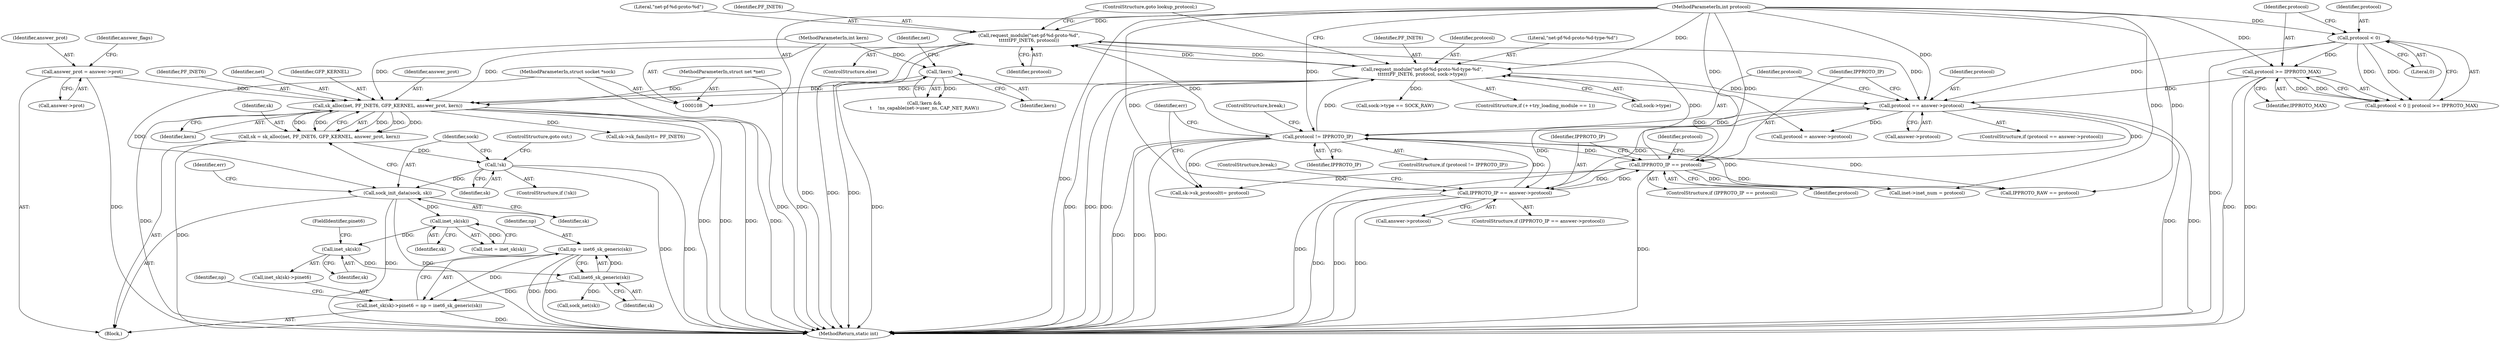 digraph "0_linux_79462ad02e861803b3840cc782248c7359451cd9_2@pointer" {
"1000349" [label="(Call,np = inet6_sk_generic(sk))"];
"1000351" [label="(Call,inet6_sk_generic(sk))"];
"1000346" [label="(Call,inet_sk(sk))"];
"1000288" [label="(Call,inet_sk(sk))"];
"1000271" [label="(Call,sock_init_data(sock, sk))"];
"1000110" [label="(MethodParameterIn,struct socket *sock)"];
"1000268" [label="(Call,!sk)"];
"1000259" [label="(Call,sk = sk_alloc(net, PF_INET6, GFP_KERNEL, answer_prot, kern))"];
"1000261" [label="(Call,sk_alloc(net, PF_INET6, GFP_KERNEL, answer_prot, kern))"];
"1000109" [label="(MethodParameterIn,struct net *net)"];
"1000204" [label="(Call,request_module(\"net-pf-%d-proto-%d\",\n\t\t\t\t\t\tPF_INET6, protocol))"];
"1000196" [label="(Call,request_module(\"net-pf-%d-proto-%d-type-%d\",\n\t\t\t\t\t\tPF_INET6, protocol, sock->type))"];
"1000154" [label="(Call,protocol != IPPROTO_IP)"];
"1000147" [label="(Call,protocol == answer->protocol)"];
"1000127" [label="(Call,protocol < 0)"];
"1000111" [label="(MethodParameterIn,int protocol)"];
"1000130" [label="(Call,protocol >= IPPROTO_MAX)"];
"1000172" [label="(Call,IPPROTO_IP == answer->protocol)"];
"1000161" [label="(Call,IPPROTO_IP == protocol)"];
"1000239" [label="(Call,answer_prot = answer->prot)"];
"1000223" [label="(Call,!kern)"];
"1000112" [label="(MethodParameterIn,int kern)"];
"1000344" [label="(Call,inet_sk(sk)->pinet6 = np = inet6_sk_generic(sk))"];
"1000228" [label="(Identifier,net)"];
"1000272" [label="(Identifier,sock)"];
"1000153" [label="(ControlStructure,if (protocol != IPPROTO_IP))"];
"1000330" [label="(Call,sk->sk_protocol\t\t= protocol)"];
"1000155" [label="(Identifier,protocol)"];
"1000267" [label="(ControlStructure,if (!sk))"];
"1000266" [label="(Identifier,kern)"];
"1000177" [label="(ControlStructure,break;)"];
"1000351" [label="(Call,inet6_sk_generic(sk))"];
"1000239" [label="(Call,answer_prot = answer->prot)"];
"1000111" [label="(MethodParameterIn,int protocol)"];
"1000112" [label="(MethodParameterIn,int kern)"];
"1000198" [label="(Identifier,PF_INET6)"];
"1000379" [label="(Call,sock_net(sk))"];
"1000345" [label="(Call,inet_sk(sk)->pinet6)"];
"1000241" [label="(Call,answer->prot)"];
"1000217" [label="(Call,sock->type == SOCK_RAW)"];
"1000166" [label="(Identifier,protocol)"];
"1000350" [label="(Identifier,np)"];
"1000344" [label="(Call,inet_sk(sk)->pinet6 = np = inet6_sk_generic(sk))"];
"1000259" [label="(Call,sk = sk_alloc(net, PF_INET6, GFP_KERNEL, answer_prot, kern))"];
"1000162" [label="(Identifier,IPPROTO_IP)"];
"1000156" [label="(Identifier,IPPROTO_IP)"];
"1000163" [label="(Identifier,protocol)"];
"1000265" [label="(Identifier,answer_prot)"];
"1000261" [label="(Call,sk_alloc(net, PF_INET6, GFP_KERNEL, answer_prot, kern))"];
"1000325" [label="(Call,sk->sk_family\t\t= PF_INET6)"];
"1000203" [label="(ControlStructure,else)"];
"1000312" [label="(Call,IPPROTO_RAW == protocol)"];
"1000346" [label="(Call,inet_sk(sk))"];
"1000129" [label="(Literal,0)"];
"1000147" [label="(Call,protocol == answer->protocol)"];
"1000275" [label="(Identifier,err)"];
"1000240" [label="(Identifier,answer_prot)"];
"1000222" [label="(Call,!kern &&\n\t    !ns_capable(net->user_ns, CAP_NET_RAW))"];
"1000260" [label="(Identifier,sk)"];
"1000128" [label="(Identifier,protocol)"];
"1000207" [label="(Identifier,protocol)"];
"1000126" [label="(Call,protocol < 0 || protocol >= IPPROTO_MAX)"];
"1000199" [label="(Identifier,protocol)"];
"1000263" [label="(Identifier,PF_INET6)"];
"1000132" [label="(Identifier,IPPROTO_MAX)"];
"1000204" [label="(Call,request_module(\"net-pf-%d-proto-%d\",\n\t\t\t\t\t\tPF_INET6, protocol))"];
"1000269" [label="(Identifier,sk)"];
"1000191" [label="(ControlStructure,if (++try_loading_module == 1))"];
"1000171" [label="(ControlStructure,if (IPPROTO_IP == answer->protocol))"];
"1000352" [label="(Identifier,sk)"];
"1000262" [label="(Identifier,net)"];
"1000154" [label="(Call,protocol != IPPROTO_IP)"];
"1000268" [label="(Call,!sk)"];
"1000110" [label="(MethodParameterIn,struct socket *sock)"];
"1000173" [label="(Identifier,IPPROTO_IP)"];
"1000270" [label="(ControlStructure,goto out;)"];
"1000223" [label="(Call,!kern)"];
"1000113" [label="(Block,)"];
"1000206" [label="(Identifier,PF_INET6)"];
"1000347" [label="(Identifier,sk)"];
"1000349" [label="(Call,np = inet6_sk_generic(sk))"];
"1000165" [label="(Call,protocol = answer->protocol)"];
"1000197" [label="(Literal,\"net-pf-%d-proto-%d-type-%d\")"];
"1000149" [label="(Call,answer->protocol)"];
"1000196" [label="(Call,request_module(\"net-pf-%d-proto-%d-type-%d\",\n\t\t\t\t\t\tPF_INET6, protocol, sock->type))"];
"1000127" [label="(Call,protocol < 0)"];
"1000148" [label="(Identifier,protocol)"];
"1000286" [label="(Call,inet = inet_sk(sk))"];
"1000289" [label="(Identifier,sk)"];
"1000146" [label="(ControlStructure,if (protocol == answer->protocol))"];
"1000109" [label="(MethodParameterIn,struct net *net)"];
"1000480" [label="(MethodReturn,static int)"];
"1000157" [label="(ControlStructure,break;)"];
"1000200" [label="(Call,sock->type)"];
"1000348" [label="(FieldIdentifier,pinet6)"];
"1000273" [label="(Identifier,sk)"];
"1000161" [label="(Call,IPPROTO_IP == protocol)"];
"1000160" [label="(ControlStructure,if (IPPROTO_IP == protocol))"];
"1000174" [label="(Call,answer->protocol)"];
"1000355" [label="(Identifier,np)"];
"1000131" [label="(Identifier,protocol)"];
"1000271" [label="(Call,sock_init_data(sock, sk))"];
"1000306" [label="(Call,inet->inet_num = protocol)"];
"1000288" [label="(Call,inet_sk(sk))"];
"1000224" [label="(Identifier,kern)"];
"1000264" [label="(Identifier,GFP_KERNEL)"];
"1000130" [label="(Call,protocol >= IPPROTO_MAX)"];
"1000245" [label="(Identifier,answer_flags)"];
"1000208" [label="(ControlStructure,goto lookup_protocol;)"];
"1000179" [label="(Identifier,err)"];
"1000205" [label="(Literal,\"net-pf-%d-proto-%d\")"];
"1000172" [label="(Call,IPPROTO_IP == answer->protocol)"];
"1000349" -> "1000344"  [label="AST: "];
"1000349" -> "1000351"  [label="CFG: "];
"1000350" -> "1000349"  [label="AST: "];
"1000351" -> "1000349"  [label="AST: "];
"1000344" -> "1000349"  [label="CFG: "];
"1000349" -> "1000480"  [label="DDG: "];
"1000349" -> "1000480"  [label="DDG: "];
"1000349" -> "1000344"  [label="DDG: "];
"1000351" -> "1000349"  [label="DDG: "];
"1000351" -> "1000352"  [label="CFG: "];
"1000352" -> "1000351"  [label="AST: "];
"1000351" -> "1000344"  [label="DDG: "];
"1000346" -> "1000351"  [label="DDG: "];
"1000351" -> "1000379"  [label="DDG: "];
"1000346" -> "1000345"  [label="AST: "];
"1000346" -> "1000347"  [label="CFG: "];
"1000347" -> "1000346"  [label="AST: "];
"1000348" -> "1000346"  [label="CFG: "];
"1000288" -> "1000346"  [label="DDG: "];
"1000288" -> "1000286"  [label="AST: "];
"1000288" -> "1000289"  [label="CFG: "];
"1000289" -> "1000288"  [label="AST: "];
"1000286" -> "1000288"  [label="CFG: "];
"1000288" -> "1000286"  [label="DDG: "];
"1000271" -> "1000288"  [label="DDG: "];
"1000271" -> "1000113"  [label="AST: "];
"1000271" -> "1000273"  [label="CFG: "];
"1000272" -> "1000271"  [label="AST: "];
"1000273" -> "1000271"  [label="AST: "];
"1000275" -> "1000271"  [label="CFG: "];
"1000271" -> "1000480"  [label="DDG: "];
"1000271" -> "1000480"  [label="DDG: "];
"1000110" -> "1000271"  [label="DDG: "];
"1000268" -> "1000271"  [label="DDG: "];
"1000110" -> "1000108"  [label="AST: "];
"1000110" -> "1000480"  [label="DDG: "];
"1000268" -> "1000267"  [label="AST: "];
"1000268" -> "1000269"  [label="CFG: "];
"1000269" -> "1000268"  [label="AST: "];
"1000270" -> "1000268"  [label="CFG: "];
"1000272" -> "1000268"  [label="CFG: "];
"1000268" -> "1000480"  [label="DDG: "];
"1000268" -> "1000480"  [label="DDG: "];
"1000259" -> "1000268"  [label="DDG: "];
"1000259" -> "1000113"  [label="AST: "];
"1000259" -> "1000261"  [label="CFG: "];
"1000260" -> "1000259"  [label="AST: "];
"1000261" -> "1000259"  [label="AST: "];
"1000269" -> "1000259"  [label="CFG: "];
"1000259" -> "1000480"  [label="DDG: "];
"1000261" -> "1000259"  [label="DDG: "];
"1000261" -> "1000259"  [label="DDG: "];
"1000261" -> "1000259"  [label="DDG: "];
"1000261" -> "1000259"  [label="DDG: "];
"1000261" -> "1000259"  [label="DDG: "];
"1000261" -> "1000266"  [label="CFG: "];
"1000262" -> "1000261"  [label="AST: "];
"1000263" -> "1000261"  [label="AST: "];
"1000264" -> "1000261"  [label="AST: "];
"1000265" -> "1000261"  [label="AST: "];
"1000266" -> "1000261"  [label="AST: "];
"1000261" -> "1000480"  [label="DDG: "];
"1000261" -> "1000480"  [label="DDG: "];
"1000261" -> "1000480"  [label="DDG: "];
"1000261" -> "1000480"  [label="DDG: "];
"1000261" -> "1000480"  [label="DDG: "];
"1000109" -> "1000261"  [label="DDG: "];
"1000204" -> "1000261"  [label="DDG: "];
"1000196" -> "1000261"  [label="DDG: "];
"1000239" -> "1000261"  [label="DDG: "];
"1000223" -> "1000261"  [label="DDG: "];
"1000112" -> "1000261"  [label="DDG: "];
"1000261" -> "1000325"  [label="DDG: "];
"1000109" -> "1000108"  [label="AST: "];
"1000109" -> "1000480"  [label="DDG: "];
"1000204" -> "1000203"  [label="AST: "];
"1000204" -> "1000207"  [label="CFG: "];
"1000205" -> "1000204"  [label="AST: "];
"1000206" -> "1000204"  [label="AST: "];
"1000207" -> "1000204"  [label="AST: "];
"1000208" -> "1000204"  [label="CFG: "];
"1000204" -> "1000480"  [label="DDG: "];
"1000204" -> "1000480"  [label="DDG: "];
"1000204" -> "1000147"  [label="DDG: "];
"1000204" -> "1000196"  [label="DDG: "];
"1000196" -> "1000204"  [label="DDG: "];
"1000154" -> "1000204"  [label="DDG: "];
"1000161" -> "1000204"  [label="DDG: "];
"1000111" -> "1000204"  [label="DDG: "];
"1000196" -> "1000191"  [label="AST: "];
"1000196" -> "1000200"  [label="CFG: "];
"1000197" -> "1000196"  [label="AST: "];
"1000198" -> "1000196"  [label="AST: "];
"1000199" -> "1000196"  [label="AST: "];
"1000200" -> "1000196"  [label="AST: "];
"1000208" -> "1000196"  [label="CFG: "];
"1000196" -> "1000480"  [label="DDG: "];
"1000196" -> "1000480"  [label="DDG: "];
"1000196" -> "1000480"  [label="DDG: "];
"1000196" -> "1000147"  [label="DDG: "];
"1000154" -> "1000196"  [label="DDG: "];
"1000161" -> "1000196"  [label="DDG: "];
"1000111" -> "1000196"  [label="DDG: "];
"1000196" -> "1000217"  [label="DDG: "];
"1000154" -> "1000153"  [label="AST: "];
"1000154" -> "1000156"  [label="CFG: "];
"1000155" -> "1000154"  [label="AST: "];
"1000156" -> "1000154"  [label="AST: "];
"1000157" -> "1000154"  [label="CFG: "];
"1000179" -> "1000154"  [label="CFG: "];
"1000154" -> "1000480"  [label="DDG: "];
"1000154" -> "1000480"  [label="DDG: "];
"1000154" -> "1000480"  [label="DDG: "];
"1000147" -> "1000154"  [label="DDG: "];
"1000111" -> "1000154"  [label="DDG: "];
"1000172" -> "1000154"  [label="DDG: "];
"1000154" -> "1000161"  [label="DDG: "];
"1000154" -> "1000306"  [label="DDG: "];
"1000154" -> "1000312"  [label="DDG: "];
"1000154" -> "1000330"  [label="DDG: "];
"1000147" -> "1000146"  [label="AST: "];
"1000147" -> "1000149"  [label="CFG: "];
"1000148" -> "1000147"  [label="AST: "];
"1000149" -> "1000147"  [label="AST: "];
"1000155" -> "1000147"  [label="CFG: "];
"1000162" -> "1000147"  [label="CFG: "];
"1000147" -> "1000480"  [label="DDG: "];
"1000147" -> "1000480"  [label="DDG: "];
"1000127" -> "1000147"  [label="DDG: "];
"1000130" -> "1000147"  [label="DDG: "];
"1000111" -> "1000147"  [label="DDG: "];
"1000172" -> "1000147"  [label="DDG: "];
"1000147" -> "1000161"  [label="DDG: "];
"1000147" -> "1000165"  [label="DDG: "];
"1000147" -> "1000172"  [label="DDG: "];
"1000127" -> "1000126"  [label="AST: "];
"1000127" -> "1000129"  [label="CFG: "];
"1000128" -> "1000127"  [label="AST: "];
"1000129" -> "1000127"  [label="AST: "];
"1000131" -> "1000127"  [label="CFG: "];
"1000126" -> "1000127"  [label="CFG: "];
"1000127" -> "1000480"  [label="DDG: "];
"1000127" -> "1000126"  [label="DDG: "];
"1000127" -> "1000126"  [label="DDG: "];
"1000111" -> "1000127"  [label="DDG: "];
"1000127" -> "1000130"  [label="DDG: "];
"1000111" -> "1000108"  [label="AST: "];
"1000111" -> "1000480"  [label="DDG: "];
"1000111" -> "1000130"  [label="DDG: "];
"1000111" -> "1000161"  [label="DDG: "];
"1000111" -> "1000165"  [label="DDG: "];
"1000111" -> "1000306"  [label="DDG: "];
"1000111" -> "1000312"  [label="DDG: "];
"1000111" -> "1000330"  [label="DDG: "];
"1000130" -> "1000126"  [label="AST: "];
"1000130" -> "1000132"  [label="CFG: "];
"1000131" -> "1000130"  [label="AST: "];
"1000132" -> "1000130"  [label="AST: "];
"1000126" -> "1000130"  [label="CFG: "];
"1000130" -> "1000480"  [label="DDG: "];
"1000130" -> "1000480"  [label="DDG: "];
"1000130" -> "1000126"  [label="DDG: "];
"1000130" -> "1000126"  [label="DDG: "];
"1000172" -> "1000171"  [label="AST: "];
"1000172" -> "1000174"  [label="CFG: "];
"1000173" -> "1000172"  [label="AST: "];
"1000174" -> "1000172"  [label="AST: "];
"1000177" -> "1000172"  [label="CFG: "];
"1000179" -> "1000172"  [label="CFG: "];
"1000172" -> "1000480"  [label="DDG: "];
"1000172" -> "1000480"  [label="DDG: "];
"1000172" -> "1000480"  [label="DDG: "];
"1000172" -> "1000161"  [label="DDG: "];
"1000161" -> "1000172"  [label="DDG: "];
"1000161" -> "1000160"  [label="AST: "];
"1000161" -> "1000163"  [label="CFG: "];
"1000162" -> "1000161"  [label="AST: "];
"1000163" -> "1000161"  [label="AST: "];
"1000166" -> "1000161"  [label="CFG: "];
"1000173" -> "1000161"  [label="CFG: "];
"1000161" -> "1000480"  [label="DDG: "];
"1000161" -> "1000480"  [label="DDG: "];
"1000161" -> "1000306"  [label="DDG: "];
"1000161" -> "1000312"  [label="DDG: "];
"1000161" -> "1000330"  [label="DDG: "];
"1000239" -> "1000113"  [label="AST: "];
"1000239" -> "1000241"  [label="CFG: "];
"1000240" -> "1000239"  [label="AST: "];
"1000241" -> "1000239"  [label="AST: "];
"1000245" -> "1000239"  [label="CFG: "];
"1000239" -> "1000480"  [label="DDG: "];
"1000223" -> "1000222"  [label="AST: "];
"1000223" -> "1000224"  [label="CFG: "];
"1000224" -> "1000223"  [label="AST: "];
"1000228" -> "1000223"  [label="CFG: "];
"1000222" -> "1000223"  [label="CFG: "];
"1000223" -> "1000480"  [label="DDG: "];
"1000223" -> "1000222"  [label="DDG: "];
"1000112" -> "1000223"  [label="DDG: "];
"1000112" -> "1000108"  [label="AST: "];
"1000112" -> "1000480"  [label="DDG: "];
"1000344" -> "1000113"  [label="AST: "];
"1000345" -> "1000344"  [label="AST: "];
"1000355" -> "1000344"  [label="CFG: "];
"1000344" -> "1000480"  [label="DDG: "];
}
